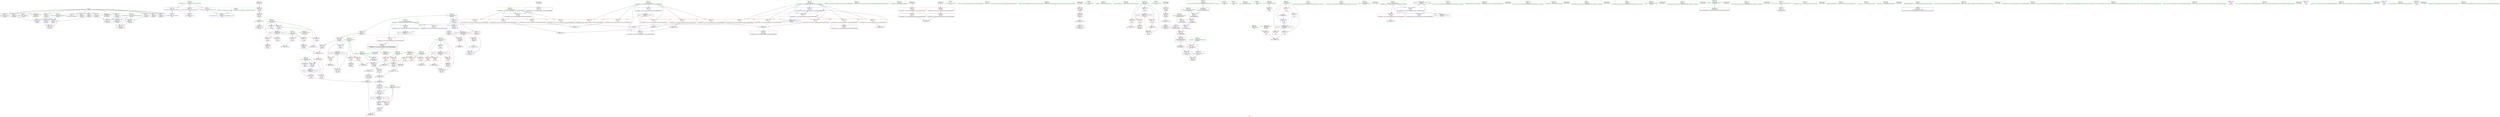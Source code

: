 digraph "SVFG" {
	label="SVFG";

	Node0x5607f4e15df0 [shape=record,color=grey,label="{NodeID: 0\nNullPtr}"];
	Node0x5607f4e15df0 -> Node0x5607f4e3f800[style=solid];
	Node0x5607f4e15df0 -> Node0x5607f4e3f900[style=solid];
	Node0x5607f4e15df0 -> Node0x5607f4e3f9d0[style=solid];
	Node0x5607f4e15df0 -> Node0x5607f4e3faa0[style=solid];
	Node0x5607f4e15df0 -> Node0x5607f4e3fb70[style=solid];
	Node0x5607f4e15df0 -> Node0x5607f4e3fc40[style=solid];
	Node0x5607f4e15df0 -> Node0x5607f4e3fd10[style=solid];
	Node0x5607f4e15df0 -> Node0x5607f4e3fde0[style=solid];
	Node0x5607f4e15df0 -> Node0x5607f4e3feb0[style=solid];
	Node0x5607f4e15df0 -> Node0x5607f4e3ff80[style=solid];
	Node0x5607f4e15df0 -> Node0x5607f4e40050[style=solid];
	Node0x5607f4e15df0 -> Node0x5607f4e40120[style=solid];
	Node0x5607f4e15df0 -> Node0x5607f4e463a0[style=solid];
	Node0x5607f4e81b60 [shape=record,color=black,label="{NodeID: 443\n199 = PHI()\n}"];
	Node0x5607f4e81b60 -> Node0x5607f4e45710[style=solid];
	Node0x5607f4e410c0 [shape=record,color=blue,label="{NodeID: 194\n147\<--211\ni4\<--inc15\n_Z5solvev\n}"];
	Node0x5607f4e410c0 -> Node0x5607f4e5dea0[style=dashed];
	Node0x5607f4e3e130 [shape=record,color=purple,label="{NodeID: 111\n436\<--16\nllvm.global_ctors_1\<--llvm.global_ctors\nGlob }"];
	Node0x5607f4e3e130 -> Node0x5607f4e462a0[style=solid];
	Node0x5607f4e3c400 [shape=record,color=green,label="{NodeID: 28\n58\<--59\n_ZNKSt7__cxx1112basic_stringIcSt11char_traitsIcESaIcEE6lengthEv\<--_ZNKSt7__cxx1112basic_stringIcSt11char_traitsIcESaIcEE6lengthEv_field_insensitive\n}"];
	Node0x5607f4e4ee00 [shape=record,color=grey,label="{NodeID: 305\n202 = Binary(201, 203, )\n}"];
	Node0x5607f4e4ee00 -> Node0x5607f4e40b10[style=solid];
	Node0x5607f4e442c0 [shape=record,color=red,label="{NodeID: 139\n194\<--131\n\<--k\n_Z5solvev\n}"];
	Node0x5607f4e442c0 -> Node0x5607f4e51080[style=solid];
	Node0x5607f4e3ecf0 [shape=record,color=green,label="{NodeID: 56\n331\<--332\n_ZNSolsEd\<--_ZNSolsEd_field_insensitive\n}"];
	Node0x5607f4e45980 [shape=record,color=red,label="{NodeID: 167\n257\<--256\n\<--arrayidx39\n_Z5solvev\n}"];
	Node0x5607f4e45980 -> Node0x5607f4e50d80[style=solid];
	Node0x5607f4e40560 [shape=record,color=black,label="{NodeID: 84\n90\<--89\nconv7\<--\n_Z5checkNSt7__cxx1112basic_stringIcSt11char_traitsIcESaIcEEE\n}"];
	Node0x5607f4e40560 -> Node0x5607f4e50a80[style=solid];
	Node0x5607f4e16790 [shape=record,color=green,label="{NodeID: 1\n7\<--1\n__dso_handle\<--dummyObj\nGlob }"];
	Node0x5607f4e81c90 [shape=record,color=black,label="{NodeID: 444\n225 = PHI(45, )\n}"];
	Node0x5607f4e81c90 -> Node0x5607f4e41330[style=solid];
	Node0x5607f4e41190 [shape=record,color=blue,label="{NodeID: 195\n143\<--215\nexn.slot\<--\n_Z5solvev\n}"];
	Node0x5607f4e41190 -> Node0x5607f4e44ae0[style=dashed];
	Node0x5607f4e3e230 [shape=record,color=purple,label="{NodeID: 112\n437\<--16\nllvm.global_ctors_2\<--llvm.global_ctors\nGlob }"];
	Node0x5607f4e3e230 -> Node0x5607f4e463a0[style=solid];
	Node0x5607f4e3c500 [shape=record,color=green,label="{NodeID: 29\n87\<--88\n_ZNSt7__cxx1112basic_stringIcSt11char_traitsIcESaIcEEixEm\<--_ZNSt7__cxx1112basic_stringIcSt11char_traitsIcESaIcEEixEm_field_insensitive\n}"];
	Node0x5607f4e4ef80 [shape=record,color=grey,label="{NodeID: 306\n277 = Binary(276, 63, )\n}"];
	Node0x5607f4e4ef80 -> Node0x5607f4e419b0[style=solid];
	Node0x5607f4e44390 [shape=record,color=red,label="{NodeID: 140\n298\<--131\n\<--k\n_Z5solvev\n}"];
	Node0x5607f4e44390 -> Node0x5607f4e3d9b0[style=solid];
	Node0x5607f4e3edf0 [shape=record,color=green,label="{NodeID: 57\n335\<--336\n_ZStlsISt11char_traitsIcEERSt13basic_ostreamIcT_ES5_PKc\<--_ZStlsISt11char_traitsIcEERSt13basic_ostreamIcT_ES5_PKc_field_insensitive\n}"];
	Node0x5607f4e45a50 [shape=record,color=red,label="{NodeID: 168\n291\<--290\n\<--call50\n_Z5solvev\n}"];
	Node0x5607f4e45a50 -> Node0x5607f4e3d740[style=solid];
	Node0x5607f4e40630 [shape=record,color=black,label="{NodeID: 85\n94\<--93\nconv9\<--add8\n_Z5checkNSt7__cxx1112basic_stringIcSt11char_traitsIcESaIcEEE\n}"];
	Node0x5607f4e16460 [shape=record,color=green,label="{NodeID: 2\n8\<--1\n_ZSt3cin\<--dummyObj\nGlob }"];
	Node0x5607f4e81e60 [shape=record,color=black,label="{NodeID: 445\n232 = PHI()\n}"];
	Node0x5607f4e81e60 -> Node0x5607f4e4f880[style=solid];
	Node0x5607f4e41260 [shape=record,color=blue,label="{NodeID: 196\n145\<--217\nehselector.slot\<--\n_Z5solvev\n}"];
	Node0x5607f4e41260 -> Node0x5607f4e44bb0[style=dashed];
	Node0x5607f4e3e330 [shape=record,color=purple,label="{NodeID: 113\n173\<--137\narrayidx\<--cnt\n_Z5solvev\n}"];
	Node0x5607f4e3e330 -> Node0x5607f4e46cc0[style=solid];
	Node0x5607f4e3c600 [shape=record,color=green,label="{NodeID: 30\n128\<--129\n_Z5solvev\<--_Z5solvev_field_insensitive\n}"];
	Node0x5607f4e4f100 [shape=record,color=grey,label="{NodeID: 307\n104 = Binary(103, 63, )\n}"];
	Node0x5607f4e4f100 -> Node0x5607f4e468b0[style=solid];
	Node0x5607f4e44460 [shape=record,color=red,label="{NodeID: 141\n246\<--133\n\<--l\n_Z5solvev\n}"];
	Node0x5607f4e44460 -> Node0x5607f4e50480[style=solid];
	Node0x5607f4e3eef0 [shape=record,color=green,label="{NodeID: 58\n357\<--358\n__gxx_personality_v0\<--__gxx_personality_v0_field_insensitive\n}"];
	Node0x5607f4e5caa0 [shape=record,color=black,label="{NodeID: 335\nMR_18V_3 = PHI(MR_18V_4, MR_18V_2, )\npts\{140 \}\n}"];
	Node0x5607f4e5caa0 -> Node0x5607f4e44870[style=dashed];
	Node0x5607f4e5caa0 -> Node0x5607f4e44940[style=dashed];
	Node0x5607f4e5caa0 -> Node0x5607f4e44a10[style=dashed];
	Node0x5607f4e5caa0 -> Node0x5607f4e46d90[style=dashed];
	Node0x5607f4e45b20 [shape=record,color=red,label="{NodeID: 169\n296\<--295\n\<--arrayidx54\n_Z5solvev\n}"];
	Node0x5607f4e45b20 -> Node0x5607f4e3d8e0[style=solid];
	Node0x5607f4e40700 [shape=record,color=black,label="{NodeID: 86\n97\<--96\nconv11\<--\n_Z5checkNSt7__cxx1112basic_stringIcSt11char_traitsIcESaIcEEE\n}"];
	Node0x5607f4e40700 -> Node0x5607f4e50a80[style=solid];
	Node0x5607f4e164f0 [shape=record,color=green,label="{NodeID: 3\n9\<--1\n_ZSt4cout\<--dummyObj\nGlob }"];
	Node0x5607f4e81f30 [shape=record,color=black,label="{NodeID: 446\n251 = PHI()\n}"];
	Node0x5607f4e81f30 -> Node0x5607f4e458b0[style=solid];
	Node0x5607f4e41330 [shape=record,color=blue,label="{NodeID: 197\n151\<--225\nnakladka\<--call23\n_Z5solvev\n}"];
	Node0x5607f4e41330 -> Node0x5607f4e44ef0[style=dashed];
	Node0x5607f4e3e400 [shape=record,color=purple,label="{NodeID: 114\n205\<--137\narrayidx12\<--cnt\n_Z5solvev\n}"];
	Node0x5607f4e3e400 -> Node0x5607f4e457e0[style=solid];
	Node0x5607f4e3e400 -> Node0x5607f4e40ff0[style=solid];
	Node0x5607f4e3c700 [shape=record,color=green,label="{NodeID: 31\n131\<--132\nk\<--k_field_insensitive\n_Z5solvev\n}"];
	Node0x5607f4e3c700 -> Node0x5607f4e442c0[style=solid];
	Node0x5607f4e3c700 -> Node0x5607f4e44390[style=solid];
	Node0x5607f4e4f280 [shape=record,color=grey,label="{NodeID: 308\n93 = Binary(91, 92, )\n}"];
	Node0x5607f4e4f280 -> Node0x5607f4e40630[style=solid];
	Node0x5607f4e44530 [shape=record,color=red,label="{NodeID: 142\n285\<--133\n\<--l\n_Z5solvev\n}"];
	Node0x5607f4e44530 -> Node0x5607f4e50780[style=solid];
	Node0x5607f4e3eff0 [shape=record,color=green,label="{NodeID: 59\n373\<--374\nretval\<--retval_field_insensitive\n_ZSt12setprecisioni\n}"];
	Node0x5607f4e3eff0 -> Node0x5607f4e43280[style=solid];
	Node0x5607f4e3eff0 -> Node0x5607f4e43350[style=solid];
	Node0x5607f4e45bf0 [shape=record,color=red,label="{NodeID: 170\n316\<--315\n\<--coerce.dive64\n_Z5solvev\n}"];
	Node0x5607f4e407d0 [shape=record,color=black,label="{NodeID: 87\n45\<--121\n_Z5checkNSt7__cxx1112basic_stringIcSt11char_traitsIcESaIcEEE_ret\<--\n_Z5checkNSt7__cxx1112basic_stringIcSt11char_traitsIcESaIcEEE\n|{<s0>15}}"];
	Node0x5607f4e407d0:s0 -> Node0x5607f4e81c90[style=solid,color=blue];
	Node0x5607f4e16580 [shape=record,color=green,label="{NodeID: 4\n10\<--1\n.str\<--dummyObj\nGlob }"];
	Node0x5607f4e82000 [shape=record,color=black,label="{NodeID: 447\n309 = PHI(371, )\n}"];
	Node0x5607f4e82000 -> Node0x5607f4e41dc0[style=solid];
	Node0x5607f4e41400 [shape=record,color=blue,label="{NodeID: 198\n155\<--241\nzmieszcze\<--conv28\n_Z5solvev\n}"];
	Node0x5607f4e41400 -> Node0x5607f4e5d4a0[style=dashed];
	Node0x5607f4e42f40 [shape=record,color=purple,label="{NodeID: 115\n256\<--137\narrayidx39\<--cnt\n_Z5solvev\n}"];
	Node0x5607f4e42f40 -> Node0x5607f4e45980[style=solid];
	Node0x5607f4e3c7d0 [shape=record,color=green,label="{NodeID: 32\n133\<--134\nl\<--l_field_insensitive\n_Z5solvev\n}"];
	Node0x5607f4e3c7d0 -> Node0x5607f4e44460[style=solid];
	Node0x5607f4e3c7d0 -> Node0x5607f4e44530[style=solid];
	Node0x5607f4e3c7d0 -> Node0x5607f4e44600[style=solid];
	Node0x5607f4e4f400 [shape=record,color=grey,label="{NodeID: 309\n302 = Binary(301, 300, )\n}"];
	Node0x5607f4e4f400 -> Node0x5607f4e41c20[style=solid];
	Node0x5607f4e44600 [shape=record,color=red,label="{NodeID: 143\n324\<--133\n\<--l\n_Z5solvev\n}"];
	Node0x5607f4e44600 -> Node0x5607f4e4e580[style=solid];
	Node0x5607f4e3f0c0 [shape=record,color=green,label="{NodeID: 60\n375\<--376\n__n.addr\<--__n.addr_field_insensitive\n_ZSt12setprecisioni\n}"];
	Node0x5607f4e3f0c0 -> Node0x5607f4e45cc0[style=solid];
	Node0x5607f4e3f0c0 -> Node0x5607f4e41e90[style=solid];
	Node0x5607f4e5d4a0 [shape=record,color=black,label="{NodeID: 337\nMR_28V_3 = PHI(MR_28V_5, MR_28V_2, )\npts\{156 \}\n}"];
	Node0x5607f4e5d4a0 -> Node0x5607f4e44fc0[style=dashed];
	Node0x5607f4e5d4a0 -> Node0x5607f4e415a0[style=dashed];
	Node0x5607f4e5d4a0 -> Node0x5607f4e5d4a0[style=dashed];
	Node0x5607f4e45cc0 [shape=record,color=red,label="{NodeID: 171\n379\<--375\n\<--__n.addr\n_ZSt12setprecisioni\n}"];
	Node0x5607f4e45cc0 -> Node0x5607f4e48eb0[style=solid];
	Node0x5607f4e408a0 [shape=record,color=black,label="{NodeID: 88\n172\<--171\nidxprom\<--\n_Z5solvev\n}"];
	Node0x5607f4e2d4f0 [shape=record,color=green,label="{NodeID: 5\n12\<--1\n.str.1\<--dummyObj\nGlob }"];
	Node0x5607f4e414d0 [shape=record,color=blue,label="{NodeID: 199\n157\<--70\ni29\<--\n_Z5solvev\n}"];
	Node0x5607f4e414d0 -> Node0x5607f4e5d9a0[style=dashed];
	Node0x5607f4e43010 [shape=record,color=purple,label="{NodeID: 116\n295\<--137\narrayidx54\<--cnt\n_Z5solvev\n}"];
	Node0x5607f4e43010 -> Node0x5607f4e45b20[style=solid];
	Node0x5607f4e3c8a0 [shape=record,color=green,label="{NodeID: 33\n135\<--136\ns\<--s_field_insensitive\n_Z5solvev\n}"];
	Node0x5607f4e3c8a0 -> Node0x5607f4e446d0[style=solid];
	Node0x5607f4e3c8a0 -> Node0x5607f4e447a0[style=solid];
	Node0x5607f4e4f580 [shape=record,color=grey,label="{NodeID: 310\n300 = Binary(297, 299, )\n}"];
	Node0x5607f4e4f580 -> Node0x5607f4e4f400[style=solid];
	Node0x5607f4e446d0 [shape=record,color=red,label="{NodeID: 144\n230\<--135\n\<--s\n_Z5solvev\n}"];
	Node0x5607f4e446d0 -> Node0x5607f4e40be0[style=solid];
	Node0x5607f4e3f190 [shape=record,color=green,label="{NodeID: 61\n390\<--391\nmain\<--main_field_insensitive\n}"];
	Node0x5607f4e5d9a0 [shape=record,color=black,label="{NodeID: 338\nMR_30V_3 = PHI(MR_30V_4, MR_30V_2, )\npts\{158 \}\n}"];
	Node0x5607f4e5d9a0 -> Node0x5607f4e45090[style=dashed];
	Node0x5607f4e5d9a0 -> Node0x5607f4e45160[style=dashed];
	Node0x5607f4e5d9a0 -> Node0x5607f4e45230[style=dashed];
	Node0x5607f4e5d9a0 -> Node0x5607f4e419b0[style=dashed];
	Node0x5607f4e45d90 [shape=record,color=red,label="{NodeID: 172\n382\<--381\n\<--coerce.dive\n_ZSt12setprecisioni\n}"];
	Node0x5607f4e45d90 -> Node0x5607f4e3dc20[style=solid];
	Node0x5607f4e40970 [shape=record,color=black,label="{NodeID: 89\n198\<--197\nconv\<--\n_Z5solvev\n}"];
	Node0x5607f4e2d580 [shape=record,color=green,label="{NodeID: 6\n14\<--1\n.str.2\<--dummyObj\nGlob }"];
	Node0x5607f4e415a0 [shape=record,color=blue,label="{NodeID: 200\n155\<--70\nzmieszcze\<--\n_Z5solvev\n}"];
	Node0x5607f4e415a0 -> Node0x5607f4e5d4a0[style=dashed];
	Node0x5607f4e430e0 [shape=record,color=purple,label="{NodeID: 117\n313\<--163\ncoerce.dive\<--agg.tmp61\n_Z5solvev\n}"];
	Node0x5607f4e430e0 -> Node0x5607f4e41dc0[style=solid];
	Node0x5607f4e3c970 [shape=record,color=green,label="{NodeID: 34\n137\<--138\ncnt\<--cnt_field_insensitive\n_Z5solvev\n}"];
	Node0x5607f4e3c970 -> Node0x5607f4e3e330[style=solid];
	Node0x5607f4e3c970 -> Node0x5607f4e3e400[style=solid];
	Node0x5607f4e3c970 -> Node0x5607f4e42f40[style=solid];
	Node0x5607f4e3c970 -> Node0x5607f4e43010[style=solid];
	Node0x5607f4e4f700 [shape=record,color=grey,label="{NodeID: 311\n293 = Binary(292, 203, )\n}"];
	Node0x5607f4e4f700 -> Node0x5607f4e3d810[style=solid];
	Node0x5607f4e447a0 [shape=record,color=red,label="{NodeID: 145\n323\<--135\n\<--s\n_Z5solvev\n}"];
	Node0x5607f4e447a0 -> Node0x5607f4e4e580[style=solid];
	Node0x5607f4e3f290 [shape=record,color=green,label="{NodeID: 62\n393\<--394\nretval\<--retval_field_insensitive\nmain\n}"];
	Node0x5607f4e3f290 -> Node0x5607f4e48f80[style=solid];
	Node0x5607f4e5dea0 [shape=record,color=black,label="{NodeID: 339\nMR_24V_3 = PHI(MR_24V_4, MR_24V_2, )\npts\{148 \}\n}"];
	Node0x5607f4e5dea0 -> Node0x5607f4e44c80[style=dashed];
	Node0x5607f4e5dea0 -> Node0x5607f4e44d50[style=dashed];
	Node0x5607f4e5dea0 -> Node0x5607f4e44e20[style=dashed];
	Node0x5607f4e5dea0 -> Node0x5607f4e410c0[style=dashed];
	Node0x5607f4e45e60 [shape=record,color=red,label="{NodeID: 173\n408\<--395\n\<--t\nmain\n}"];
	Node0x5607f4e45e60 -> Node0x5607f4e50900[style=solid];
	Node0x5607f4e40a40 [shape=record,color=black,label="{NodeID: 90\n201\<--200\nconv10\<--\n_Z5solvev\n}"];
	Node0x5607f4e40a40 -> Node0x5607f4e4ee00[style=solid];
	Node0x5607f4e2d610 [shape=record,color=green,label="{NodeID: 7\n17\<--1\n\<--dummyObj\nCan only get source location for instruction, argument, global var or function.}"];
	Node0x5607f4e41670 [shape=record,color=blue,label="{NodeID: 201\n143\<--263\nexn.slot\<--\n_Z5solvev\n}"];
	Node0x5607f4e41670 -> Node0x5607f4e44ae0[style=dashed];
	Node0x5607f4e431b0 [shape=record,color=purple,label="{NodeID: 118\n315\<--163\ncoerce.dive64\<--agg.tmp61\n_Z5solvev\n}"];
	Node0x5607f4e431b0 -> Node0x5607f4e45bf0[style=solid];
	Node0x5607f4e3ca40 [shape=record,color=green,label="{NodeID: 35\n139\<--140\ni\<--i_field_insensitive\n_Z5solvev\n}"];
	Node0x5607f4e3ca40 -> Node0x5607f4e44870[style=solid];
	Node0x5607f4e3ca40 -> Node0x5607f4e44940[style=solid];
	Node0x5607f4e3ca40 -> Node0x5607f4e44a10[style=solid];
	Node0x5607f4e3ca40 -> Node0x5607f4e46bf0[style=solid];
	Node0x5607f4e3ca40 -> Node0x5607f4e46d90[style=solid];
	Node0x5607f4e4f880 [shape=record,color=grey,label="{NodeID: 312\n235 = Binary(231, 232, )\n}"];
	Node0x5607f4e4f880 -> Node0x5607f4e4ec80[style=solid];
	Node0x5607f4e44870 [shape=record,color=red,label="{NodeID: 146\n167\<--139\n\<--i\n_Z5solvev\n}"];
	Node0x5607f4e44870 -> Node0x5607f4e50600[style=solid];
	Node0x5607f4e3f360 [shape=record,color=green,label="{NodeID: 63\n395\<--396\nt\<--t_field_insensitive\nmain\n}"];
	Node0x5607f4e3f360 -> Node0x5607f4e45e60[style=solid];
	Node0x5607f4e7f460 [shape=record,color=black,label="{NodeID: 423\n372 = PHI(310, )\n0th arg _ZSt12setprecisioni }"];
	Node0x5607f4e7f460 -> Node0x5607f4e41e90[style=solid];
	Node0x5607f4e5e3a0 [shape=record,color=black,label="{NodeID: 340\nMR_36V_4 = PHI(MR_36V_5, MR_36V_2, )\npts\{1380000 \}\n}"];
	Node0x5607f4e5e3a0 -> Node0x5607f4e457e0[style=dashed];
	Node0x5607f4e5e3a0 -> Node0x5607f4e45980[style=dashed];
	Node0x5607f4e5e3a0 -> Node0x5607f4e45b20[style=dashed];
	Node0x5607f4e5e3a0 -> Node0x5607f4e40ff0[style=dashed];
	Node0x5607f4e45f30 [shape=record,color=red,label="{NodeID: 174\n407\<--397\n\<--i\nmain\n}"];
	Node0x5607f4e45f30 -> Node0x5607f4e50900[style=solid];
	Node0x5607f4e40b10 [shape=record,color=black,label="{NodeID: 91\n204\<--202\nidxprom11\<--sub\n_Z5solvev\n}"];
	Node0x5607f4e2c620 [shape=record,color=green,label="{NodeID: 8\n63\<--1\n\<--dummyObj\nCan only get source location for instruction, argument, global var or function.}"];
	Node0x5607f4e41740 [shape=record,color=blue,label="{NodeID: 202\n145\<--265\nehselector.slot\<--\n_Z5solvev\n}"];
	Node0x5607f4e41740 -> Node0x5607f4e44bb0[style=dashed];
	Node0x5607f4e43280 [shape=record,color=purple,label="{NodeID: 119\n378\<--373\n_M_n\<--retval\n_ZSt12setprecisioni\n}"];
	Node0x5607f4e43280 -> Node0x5607f4e48eb0[style=solid];
	Node0x5607f4e3cb10 [shape=record,color=green,label="{NodeID: 36\n141\<--142\nkeys\<--keys_field_insensitive\n_Z5solvev\n}"];
	Node0x5607f4e5f340 [shape=record,color=yellow,style=double,label="{NodeID: 396\n46V_1 = ENCHI(MR_46V_0)\npts\{396 \}\nFun[main]}"];
	Node0x5607f4e5f340 -> Node0x5607f4e45e60[style=dashed];
	Node0x5607f4e4fa00 [shape=record,color=grey,label="{NodeID: 313\n79 = Binary(77, 78, )\n}"];
	Node0x5607f4e4fa00 -> Node0x5607f4e51200[style=solid];
	Node0x5607f4e44940 [shape=record,color=red,label="{NodeID: 147\n171\<--139\n\<--i\n_Z5solvev\n}"];
	Node0x5607f4e44940 -> Node0x5607f4e408a0[style=solid];
	Node0x5607f4e3f430 [shape=record,color=green,label="{NodeID: 64\n397\<--398\ni\<--i_field_insensitive\nmain\n}"];
	Node0x5607f4e3f430 -> Node0x5607f4e45f30[style=solid];
	Node0x5607f4e3f430 -> Node0x5607f4e46000[style=solid];
	Node0x5607f4e3f430 -> Node0x5607f4e460d0[style=solid];
	Node0x5607f4e3f430 -> Node0x5607f4e49050[style=solid];
	Node0x5607f4e3f430 -> Node0x5607f4e49120[style=solid];
	Node0x5607f4e7ea50 [shape=record,color=black,label="{NodeID: 424\n317 = PHI()\n}"];
	Node0x5607f4e5e8a0 [shape=record,color=black,label="{NodeID: 341\nMR_8V_6 = PHI(MR_8V_5, MR_8V_4, )\npts\{54 \}\n}"];
	Node0x5607f4e5e8a0 -> Node0x5607f4e43c40[style=dashed];
	Node0x5607f4e5e8a0 -> Node0x5607f4e46640[style=dashed];
	Node0x5607f4e5e8a0 -> Node0x5607f4e467e0[style=dashed];
	Node0x5607f4e5e8a0 -> Node0x5607f4e5b6a0[style=dashed];
	Node0x5607f4e5e8a0 -> Node0x5607f4e5e8a0[style=dashed];
	Node0x5607f4e46000 [shape=record,color=red,label="{NodeID: 175\n413\<--397\n\<--i\nmain\n}"];
	Node0x5607f4e40be0 [shape=record,color=black,label="{NodeID: 92\n231\<--230\nconv24\<--\n_Z5solvev\n}"];
	Node0x5607f4e40be0 -> Node0x5607f4e4f880[style=solid];
	Node0x5607f4e2c6b0 [shape=record,color=green,label="{NodeID: 9\n70\<--1\n\<--dummyObj\nCan only get source location for instruction, argument, global var or function.}"];
	Node0x5607f4e41810 [shape=record,color=blue,label="{NodeID: 203\n143\<--269\nexn.slot\<--\n_Z5solvev\n}"];
	Node0x5607f4e41810 -> Node0x5607f4e44ae0[style=dashed];
	Node0x5607f4e43350 [shape=record,color=purple,label="{NodeID: 120\n381\<--373\ncoerce.dive\<--retval\n_ZSt12setprecisioni\n}"];
	Node0x5607f4e43350 -> Node0x5607f4e45d90[style=solid];
	Node0x5607f4e3cbe0 [shape=record,color=green,label="{NodeID: 37\n143\<--144\nexn.slot\<--exn.slot_field_insensitive\n_Z5solvev\n}"];
	Node0x5607f4e3cbe0 -> Node0x5607f4e44ae0[style=solid];
	Node0x5607f4e3cbe0 -> Node0x5607f4e41190[style=solid];
	Node0x5607f4e3cbe0 -> Node0x5607f4e41670[style=solid];
	Node0x5607f4e3cbe0 -> Node0x5607f4e41810[style=solid];
	Node0x5607f4e4fb80 [shape=record,color=grey,label="{NodeID: 314\n177 = Binary(176, 63, )\n}"];
	Node0x5607f4e4fb80 -> Node0x5607f4e46d90[style=solid];
	Node0x5607f4e44a10 [shape=record,color=red,label="{NodeID: 148\n176\<--139\n\<--i\n_Z5solvev\n}"];
	Node0x5607f4e44a10 -> Node0x5607f4e4fb80[style=solid];
	Node0x5607f4e3f500 [shape=record,color=green,label="{NodeID: 65\n402\<--403\n_ZNSt8ios_base15sync_with_stdioEb\<--_ZNSt8ios_base15sync_with_stdioEb_field_insensitive\n}"];
	Node0x5607f4e7df20 [shape=record,color=black,label="{NodeID: 425\n330 = PHI()\n}"];
	Node0x5607f4e460d0 [shape=record,color=red,label="{NodeID: 176\n421\<--397\n\<--i\nmain\n}"];
	Node0x5607f4e460d0 -> Node0x5607f4e4e980[style=solid];
	Node0x5607f4e40cb0 [shape=record,color=black,label="{NodeID: 93\n237\<--236\nconv27\<--\n_Z5solvev\n}"];
	Node0x5607f4e40cb0 -> Node0x5607f4e4ec80[style=solid];
	Node0x5607f4e2c740 [shape=record,color=green,label="{NodeID: 10\n169\<--1\n\<--dummyObj\nCan only get source location for instruction, argument, global var or function.}"];
	Node0x5607f4e67da0 [shape=record,color=black,label="{NodeID: 370\nMR_6V_3 = PHI(MR_6V_4, MR_6V_2, )\npts\{52 \}\n}"];
	Node0x5607f4e67da0 -> Node0x5607f4e43830[style=dashed];
	Node0x5607f4e67da0 -> Node0x5607f4e43900[style=dashed];
	Node0x5607f4e67da0 -> Node0x5607f4e439d0[style=dashed];
	Node0x5607f4e67da0 -> Node0x5607f4e43aa0[style=dashed];
	Node0x5607f4e67da0 -> Node0x5607f4e43b70[style=dashed];
	Node0x5607f4e67da0 -> Node0x5607f4e46a50[style=dashed];
	Node0x5607f4e418e0 [shape=record,color=blue,label="{NodeID: 204\n145\<--271\nehselector.slot\<--\n_Z5solvev\n}"];
	Node0x5607f4e418e0 -> Node0x5607f4e44bb0[style=dashed];
	Node0x5607f4e43420 [shape=record,color=red,label="{NodeID: 121\n121\<--47\n\<--retval\n_Z5checkNSt7__cxx1112basic_stringIcSt11char_traitsIcESaIcEEE\n}"];
	Node0x5607f4e43420 -> Node0x5607f4e407d0[style=solid];
	Node0x5607f4e3ccb0 [shape=record,color=green,label="{NodeID: 38\n145\<--146\nehselector.slot\<--ehselector.slot_field_insensitive\n_Z5solvev\n}"];
	Node0x5607f4e3ccb0 -> Node0x5607f4e44bb0[style=solid];
	Node0x5607f4e3ccb0 -> Node0x5607f4e41260[style=solid];
	Node0x5607f4e3ccb0 -> Node0x5607f4e41740[style=solid];
	Node0x5607f4e3ccb0 -> Node0x5607f4e418e0[style=solid];
	Node0x5607f4e4fd00 [shape=record,color=grey,label="{NodeID: 315\n115 = Binary(114, 63, )\n}"];
	Node0x5607f4e4fd00 -> Node0x5607f4e46a50[style=solid];
	Node0x5607f4e44ae0 [shape=record,color=red,label="{NodeID: 149\n344\<--143\nexn\<--exn.slot\n_Z5solvev\n}"];
	Node0x5607f4e3f600 [shape=record,color=green,label="{NodeID: 66\n415\<--416\n_ZNSolsEi\<--_ZNSolsEi_field_insensitive\n}"];
	Node0x5607f4e7dff0 [shape=record,color=black,label="{NodeID: 426\n334 = PHI()\n}"];
	Node0x5607f4e461a0 [shape=record,color=blue,label="{NodeID: 177\n435\<--17\nllvm.global_ctors_0\<--\nGlob }"];
	Node0x5607f4e40d80 [shape=record,color=black,label="{NodeID: 94\n241\<--239\nconv28\<--add\n_Z5solvev\n}"];
	Node0x5607f4e40d80 -> Node0x5607f4e41400[style=solid];
	Node0x5607f4e2c7d0 [shape=record,color=green,label="{NodeID: 11\n203\<--1\n\<--dummyObj\nCan only get source location for instruction, argument, global var or function.}"];
	Node0x5607f4e419b0 [shape=record,color=blue,label="{NodeID: 205\n157\<--277\ni29\<--inc42\n_Z5solvev\n}"];
	Node0x5607f4e419b0 -> Node0x5607f4e5d9a0[style=dashed];
	Node0x5607f4e434f0 [shape=record,color=red,label="{NodeID: 122\n66\<--49\n\<--n\n_Z5checkNSt7__cxx1112basic_stringIcSt11char_traitsIcESaIcEEE\n}"];
	Node0x5607f4e434f0 -> Node0x5607f4e50300[style=solid];
	Node0x5607f4e3cd80 [shape=record,color=green,label="{NodeID: 39\n147\<--148\ni4\<--i4_field_insensitive\n_Z5solvev\n}"];
	Node0x5607f4e3cd80 -> Node0x5607f4e44c80[style=solid];
	Node0x5607f4e3cd80 -> Node0x5607f4e44d50[style=solid];
	Node0x5607f4e3cd80 -> Node0x5607f4e44e20[style=solid];
	Node0x5607f4e3cd80 -> Node0x5607f4e40f20[style=solid];
	Node0x5607f4e3cd80 -> Node0x5607f4e410c0[style=solid];
	Node0x5607f4e4fe80 [shape=record,color=grey,label="{NodeID: 316\n254 = Binary(253, 203, )\n}"];
	Node0x5607f4e4fe80 -> Node0x5607f4e3d5a0[style=solid];
	Node0x5607f4e44bb0 [shape=record,color=red,label="{NodeID: 150\n345\<--145\nsel\<--ehselector.slot\n_Z5solvev\n}"];
	Node0x5607f4e3f700 [shape=record,color=green,label="{NodeID: 67\n18\<--431\n_GLOBAL__sub_I_gregorinio_1_0.cpp\<--_GLOBAL__sub_I_gregorinio_1_0.cpp_field_insensitive\n}"];
	Node0x5607f4e3f700 -> Node0x5607f4e462a0[style=solid];
	Node0x5607f4e7e0c0 [shape=record,color=black,label="{NodeID: 427\n400 = PHI()\n}"];
	Node0x5607f4e462a0 [shape=record,color=blue,label="{NodeID: 178\n436\<--18\nllvm.global_ctors_1\<--_GLOBAL__sub_I_gregorinio_1_0.cpp\nGlob }"];
	Node0x5607f4e40e50 [shape=record,color=black,label="{NodeID: 95\n250\<--249\nconv33\<--\n_Z5solvev\n}"];
	Node0x5607f4e2c860 [shape=record,color=green,label="{NodeID: 12\n240\<--1\n\<--dummyObj\nCan only get source location for instruction, argument, global var or function.}"];
	Node0x5607f4e41a80 [shape=record,color=blue,label="{NodeID: 206\n159\<--281\nexi\<--\n_Z5solvev\n}"];
	Node0x5607f4e41a80 -> Node0x5607f4e68ca0[style=dashed];
	Node0x5607f4e435c0 [shape=record,color=red,label="{NodeID: 123\n74\<--49\n\<--n\n_Z5checkNSt7__cxx1112basic_stringIcSt11char_traitsIcESaIcEEE\n}"];
	Node0x5607f4e435c0 -> Node0x5607f4e50f00[style=solid];
	Node0x5607f4e3ce50 [shape=record,color=green,label="{NodeID: 40\n149\<--150\ntarget\<--target_field_insensitive\n_Z5solvev\n}"];
	Node0x5607f4e50000 [shape=record,color=grey,label="{NodeID: 317\n207 = Binary(206, 63, )\n}"];
	Node0x5607f4e50000 -> Node0x5607f4e40ff0[style=solid];
	Node0x5607f4e44c80 [shape=record,color=red,label="{NodeID: 151\n193\<--147\n\<--i4\n_Z5solvev\n}"];
	Node0x5607f4e44c80 -> Node0x5607f4e51080[style=solid];
	Node0x5607f4e3f800 [shape=record,color=black,label="{NodeID: 68\n2\<--3\ndummyVal\<--dummyVal\n}"];
	Node0x5607f4e7e190 [shape=record,color=black,label="{NodeID: 428\n404 = PHI()\n}"];
	Node0x5607f4e463a0 [shape=record,color=blue, style = dotted,label="{NodeID: 179\n437\<--3\nllvm.global_ctors_2\<--dummyVal\nGlob }"];
	Node0x5607f4e3d4d0 [shape=record,color=black,label="{NodeID: 96\n253\<--252\nconv36\<--\n_Z5solvev\n}"];
	Node0x5607f4e3d4d0 -> Node0x5607f4e4fe80[style=solid];
	Node0x5607f4e2d0f0 [shape=record,color=green,label="{NodeID: 13\n281\<--1\n\<--dummyObj\nCan only get source location for instruction, argument, global var or function.}"];
	Node0x5607f4e68ca0 [shape=record,color=black,label="{NodeID: 373\nMR_32V_3 = PHI(MR_32V_4, MR_32V_2, )\npts\{160 \}\n}"];
	Node0x5607f4e68ca0 -> Node0x5607f4e45300[style=dashed];
	Node0x5607f4e68ca0 -> Node0x5607f4e453d0[style=dashed];
	Node0x5607f4e68ca0 -> Node0x5607f4e41c20[style=dashed];
	Node0x5607f4e41b50 [shape=record,color=blue,label="{NodeID: 207\n161\<--70\ni44\<--\n_Z5solvev\n}"];
	Node0x5607f4e41b50 -> Node0x5607f4e691a0[style=dashed];
	Node0x5607f4e43690 [shape=record,color=red,label="{NodeID: 124\n80\<--49\n\<--n\n_Z5checkNSt7__cxx1112basic_stringIcSt11char_traitsIcESaIcEEE\n}"];
	Node0x5607f4e43690 -> Node0x5607f4e51200[style=solid];
	Node0x5607f4e3cf20 [shape=record,color=green,label="{NodeID: 41\n151\<--152\nnakladka\<--nakladka_field_insensitive\n_Z5solvev\n}"];
	Node0x5607f4e3cf20 -> Node0x5607f4e44ef0[style=solid];
	Node0x5607f4e3cf20 -> Node0x5607f4e41330[style=solid];
	Node0x5607f4e50180 [shape=record,color=grey,label="{NodeID: 318\n211 = Binary(210, 63, )\n}"];
	Node0x5607f4e50180 -> Node0x5607f4e410c0[style=solid];
	Node0x5607f4e44d50 [shape=record,color=red,label="{NodeID: 152\n197\<--147\n\<--i4\n_Z5solvev\n}"];
	Node0x5607f4e44d50 -> Node0x5607f4e40970[style=solid];
	Node0x5607f4e3f900 [shape=record,color=black,label="{NodeID: 69\n214\<--3\n\<--dummyVal\n_Z5solvev\n}"];
	Node0x5607f4e7e260 [shape=record,color=black,label="{NodeID: 429\n412 = PHI()\n}"];
	Node0x5607f4e464a0 [shape=record,color=blue,label="{NodeID: 180\n49\<--60\nn\<--conv\n_Z5checkNSt7__cxx1112basic_stringIcSt11char_traitsIcESaIcEEE\n}"];
	Node0x5607f4e464a0 -> Node0x5607f4e434f0[style=dashed];
	Node0x5607f4e464a0 -> Node0x5607f4e435c0[style=dashed];
	Node0x5607f4e464a0 -> Node0x5607f4e43690[style=dashed];
	Node0x5607f4e464a0 -> Node0x5607f4e43760[style=dashed];
	Node0x5607f4e3d5a0 [shape=record,color=black,label="{NodeID: 97\n255\<--254\nidxprom38\<--sub37\n_Z5solvev\n}"];
	Node0x5607f4e2d1f0 [shape=record,color=green,label="{NodeID: 14\n310\<--1\n\<--dummyObj\nCan only get source location for instruction, argument, global var or function.|{<s0>21}}"];
	Node0x5607f4e2d1f0:s0 -> Node0x5607f4e7f460[style=solid,color=red];
	Node0x5607f4e691a0 [shape=record,color=black,label="{NodeID: 374\nMR_34V_3 = PHI(MR_34V_4, MR_34V_2, )\npts\{162 \}\n}"];
	Node0x5607f4e691a0 -> Node0x5607f4e454a0[style=dashed];
	Node0x5607f4e691a0 -> Node0x5607f4e45570[style=dashed];
	Node0x5607f4e691a0 -> Node0x5607f4e45640[style=dashed];
	Node0x5607f4e691a0 -> Node0x5607f4e41cf0[style=dashed];
	Node0x5607f4e41c20 [shape=record,color=blue,label="{NodeID: 208\n159\<--302\nexi\<--mul\n_Z5solvev\n}"];
	Node0x5607f4e41c20 -> Node0x5607f4e68ca0[style=dashed];
	Node0x5607f4e43760 [shape=record,color=red,label="{NodeID: 125\n118\<--49\n\<--n\n_Z5checkNSt7__cxx1112basic_stringIcSt11char_traitsIcESaIcEEE\n}"];
	Node0x5607f4e43760 -> Node0x5607f4e46b20[style=solid];
	Node0x5607f4e3cff0 [shape=record,color=green,label="{NodeID: 42\n153\<--154\nagg.tmp\<--agg.tmp_field_insensitive\n_Z5solvev\n|{<s0>15}}"];
	Node0x5607f4e3cff0:s0 -> Node0x5607f4e806d0[style=solid,color=red];
	Node0x5607f4e50300 [shape=record,color=grey,label="{NodeID: 319\n67 = cmp(65, 66, )\n}"];
	Node0x5607f4e44e20 [shape=record,color=red,label="{NodeID: 153\n210\<--147\n\<--i4\n_Z5solvev\n}"];
	Node0x5607f4e44e20 -> Node0x5607f4e50180[style=solid];
	Node0x5607f4e3f9d0 [shape=record,color=black,label="{NodeID: 70\n215\<--3\n\<--dummyVal\n_Z5solvev\n}"];
	Node0x5607f4e3f9d0 -> Node0x5607f4e41190[style=solid];
	Node0x5607f4e7e3c0 [shape=record,color=black,label="{NodeID: 430\n414 = PHI()\n}"];
	Node0x5607f4e46570 [shape=record,color=blue,label="{NodeID: 181\n51\<--63\ni\<--\n_Z5checkNSt7__cxx1112basic_stringIcSt11char_traitsIcESaIcEEE\n}"];
	Node0x5607f4e46570 -> Node0x5607f4e67da0[style=dashed];
	Node0x5607f4e3d670 [shape=record,color=black,label="{NodeID: 98\n289\<--288\nconv48\<--\n_Z5solvev\n}"];
	Node0x5607f4e2d2f0 [shape=record,color=green,label="{NodeID: 15\n401\<--1\n\<--dummyObj\nCan only get source location for instruction, argument, global var or function.}"];
	Node0x5607f4e696a0 [shape=record,color=yellow,style=double,label="{NodeID: 375\n12V_1 = ENCHI(MR_12V_0)\npts\{132 \}\nFun[_Z5solvev]}"];
	Node0x5607f4e696a0 -> Node0x5607f4e442c0[style=dashed];
	Node0x5607f4e696a0 -> Node0x5607f4e44390[style=dashed];
	Node0x5607f4e41cf0 [shape=record,color=blue,label="{NodeID: 209\n161\<--306\ni44\<--inc59\n_Z5solvev\n}"];
	Node0x5607f4e41cf0 -> Node0x5607f4e691a0[style=dashed];
	Node0x5607f4e43830 [shape=record,color=red,label="{NodeID: 126\n65\<--51\n\<--i\n_Z5checkNSt7__cxx1112basic_stringIcSt11char_traitsIcESaIcEEE\n}"];
	Node0x5607f4e43830 -> Node0x5607f4e50300[style=solid];
	Node0x5607f4e3d0c0 [shape=record,color=green,label="{NodeID: 43\n155\<--156\nzmieszcze\<--zmieszcze_field_insensitive\n_Z5solvev\n}"];
	Node0x5607f4e3d0c0 -> Node0x5607f4e44fc0[style=solid];
	Node0x5607f4e3d0c0 -> Node0x5607f4e41400[style=solid];
	Node0x5607f4e3d0c0 -> Node0x5607f4e415a0[style=solid];
	Node0x5607f4e50480 [shape=record,color=grey,label="{NodeID: 320\n247 = cmp(245, 246, )\n}"];
	Node0x5607f4e44ef0 [shape=record,color=red,label="{NodeID: 154\n236\<--151\n\<--nakladka\n_Z5solvev\n}"];
	Node0x5607f4e44ef0 -> Node0x5607f4e40cb0[style=solid];
	Node0x5607f4e3faa0 [shape=record,color=black,label="{NodeID: 71\n217\<--3\n\<--dummyVal\n_Z5solvev\n}"];
	Node0x5607f4e3faa0 -> Node0x5607f4e41260[style=solid];
	Node0x5607f4e80600 [shape=record,color=black,label="{NodeID: 431\n418 = PHI()\n}"];
	Node0x5607f4e60fa0 [shape=record,color=black,label="{NodeID: 348\nMR_48V_3 = PHI(MR_48V_4, MR_48V_2, )\npts\{398 \}\n}"];
	Node0x5607f4e60fa0 -> Node0x5607f4e45f30[style=dashed];
	Node0x5607f4e60fa0 -> Node0x5607f4e46000[style=dashed];
	Node0x5607f4e60fa0 -> Node0x5607f4e460d0[style=dashed];
	Node0x5607f4e60fa0 -> Node0x5607f4e49120[style=dashed];
	Node0x5607f4e46640 [shape=record,color=blue,label="{NodeID: 182\n53\<--70\nbad\<--\n_Z5checkNSt7__cxx1112basic_stringIcSt11char_traitsIcESaIcEEE\n}"];
	Node0x5607f4e46640 -> Node0x5607f4e43c40[style=dashed];
	Node0x5607f4e46640 -> Node0x5607f4e46640[style=dashed];
	Node0x5607f4e46640 -> Node0x5607f4e467e0[style=dashed];
	Node0x5607f4e46640 -> Node0x5607f4e5b6a0[style=dashed];
	Node0x5607f4e46640 -> Node0x5607f4e5e8a0[style=dashed];
	Node0x5607f4e3d740 [shape=record,color=black,label="{NodeID: 99\n292\<--291\nconv51\<--\n_Z5solvev\n}"];
	Node0x5607f4e3d740 -> Node0x5607f4e4f700[style=solid];
	Node0x5607f4e2cd10 [shape=record,color=green,label="{NodeID: 16\n4\<--6\n_ZStL8__ioinit\<--_ZStL8__ioinit_field_insensitive\nGlob }"];
	Node0x5607f4e2cd10 -> Node0x5607f4e3dcf0[style=solid];
	Node0x5607f4e6a1c0 [shape=record,color=yellow,style=double,label="{NodeID: 376\n14V_1 = ENCHI(MR_14V_0)\npts\{134 \}\nFun[_Z5solvev]}"];
	Node0x5607f4e6a1c0 -> Node0x5607f4e44460[style=dashed];
	Node0x5607f4e6a1c0 -> Node0x5607f4e44530[style=dashed];
	Node0x5607f4e6a1c0 -> Node0x5607f4e44600[style=dashed];
	Node0x5607f4e41dc0 [shape=record,color=blue,label="{NodeID: 210\n313\<--309\ncoerce.dive\<--call63\n_Z5solvev\n}"];
	Node0x5607f4e41dc0 -> Node0x5607f4e45bf0[style=dashed];
	Node0x5607f4e43900 [shape=record,color=red,label="{NodeID: 127\n77\<--51\n\<--i\n_Z5checkNSt7__cxx1112basic_stringIcSt11char_traitsIcESaIcEEE\n}"];
	Node0x5607f4e43900 -> Node0x5607f4e4fa00[style=solid];
	Node0x5607f4e3d190 [shape=record,color=green,label="{NodeID: 44\n157\<--158\ni29\<--i29_field_insensitive\n_Z5solvev\n}"];
	Node0x5607f4e3d190 -> Node0x5607f4e45090[style=solid];
	Node0x5607f4e3d190 -> Node0x5607f4e45160[style=solid];
	Node0x5607f4e3d190 -> Node0x5607f4e45230[style=solid];
	Node0x5607f4e3d190 -> Node0x5607f4e414d0[style=solid];
	Node0x5607f4e3d190 -> Node0x5607f4e419b0[style=solid];
	Node0x5607f4e50600 [shape=record,color=grey,label="{NodeID: 321\n168 = cmp(167, 169, )\n}"];
	Node0x5607f4e44fc0 [shape=record,color=red,label="{NodeID: 155\n320\<--155\n\<--zmieszcze\n_Z5solvev\n}"];
	Node0x5607f4e44fc0 -> Node0x5607f4e3da80[style=solid];
	Node0x5607f4e3fb70 [shape=record,color=black,label="{NodeID: 72\n262\<--3\n\<--dummyVal\n_Z5solvev\n}"];
	Node0x5607f4e806d0 [shape=record,color=black,label="{NodeID: 432\n46 = PHI(153, )\n0th arg _Z5checkNSt7__cxx1112basic_stringIcSt11char_traitsIcESaIcEEE }"];
	Node0x5607f4e46710 [shape=record,color=blue,label="{NodeID: 183\n55\<--70\nj\<--\n_Z5checkNSt7__cxx1112basic_stringIcSt11char_traitsIcESaIcEEE\n}"];
	Node0x5607f4e46710 -> Node0x5607f4e43d10[style=dashed];
	Node0x5607f4e46710 -> Node0x5607f4e43de0[style=dashed];
	Node0x5607f4e46710 -> Node0x5607f4e43eb0[style=dashed];
	Node0x5607f4e46710 -> Node0x5607f4e43f80[style=dashed];
	Node0x5607f4e46710 -> Node0x5607f4e44050[style=dashed];
	Node0x5607f4e46710 -> Node0x5607f4e46710[style=dashed];
	Node0x5607f4e46710 -> Node0x5607f4e468b0[style=dashed];
	Node0x5607f4e46710 -> Node0x5607f4e5bba0[style=dashed];
	Node0x5607f4e3d810 [shape=record,color=black,label="{NodeID: 100\n294\<--293\nidxprom53\<--sub52\n_Z5solvev\n}"];
	Node0x5607f4e2ce10 [shape=record,color=green,label="{NodeID: 17\n16\<--20\nllvm.global_ctors\<--llvm.global_ctors_field_insensitive\nGlob }"];
	Node0x5607f4e2ce10 -> Node0x5607f4e3e030[style=solid];
	Node0x5607f4e2ce10 -> Node0x5607f4e3e130[style=solid];
	Node0x5607f4e2ce10 -> Node0x5607f4e3e230[style=solid];
	Node0x5607f4e6a2a0 [shape=record,color=yellow,style=double,label="{NodeID: 377\n16V_1 = ENCHI(MR_16V_0)\npts\{136 \}\nFun[_Z5solvev]}"];
	Node0x5607f4e6a2a0 -> Node0x5607f4e446d0[style=dashed];
	Node0x5607f4e6a2a0 -> Node0x5607f4e447a0[style=dashed];
	Node0x5607f4e41e90 [shape=record,color=blue,label="{NodeID: 211\n375\<--372\n__n.addr\<--__n\n_ZSt12setprecisioni\n}"];
	Node0x5607f4e41e90 -> Node0x5607f4e45cc0[style=dashed];
	Node0x5607f4e439d0 [shape=record,color=red,label="{NodeID: 128\n91\<--51\n\<--i\n_Z5checkNSt7__cxx1112basic_stringIcSt11char_traitsIcESaIcEEE\n}"];
	Node0x5607f4e439d0 -> Node0x5607f4e4f280[style=solid];
	Node0x5607f4e3d260 [shape=record,color=green,label="{NodeID: 45\n159\<--160\nexi\<--exi_field_insensitive\n_Z5solvev\n}"];
	Node0x5607f4e3d260 -> Node0x5607f4e45300[style=solid];
	Node0x5607f4e3d260 -> Node0x5607f4e453d0[style=solid];
	Node0x5607f4e3d260 -> Node0x5607f4e41a80[style=solid];
	Node0x5607f4e3d260 -> Node0x5607f4e41c20[style=solid];
	Node0x5607f4e50780 [shape=record,color=grey,label="{NodeID: 322\n286 = cmp(284, 285, )\n}"];
	Node0x5607f4e45090 [shape=record,color=red,label="{NodeID: 156\n245\<--157\n\<--i29\n_Z5solvev\n}"];
	Node0x5607f4e45090 -> Node0x5607f4e50480[style=solid];
	Node0x5607f4e3fc40 [shape=record,color=black,label="{NodeID: 73\n263\<--3\n\<--dummyVal\n_Z5solvev\n}"];
	Node0x5607f4e3fc40 -> Node0x5607f4e41670[style=solid];
	Node0x5607f4e81130 [shape=record,color=black,label="{NodeID: 433\n86 = PHI()\n}"];
	Node0x5607f4e81130 -> Node0x5607f4e44120[style=solid];
	Node0x5607f4e467e0 [shape=record,color=blue,label="{NodeID: 184\n53\<--63\nbad\<--\n_Z5checkNSt7__cxx1112basic_stringIcSt11char_traitsIcESaIcEEE\n}"];
	Node0x5607f4e467e0 -> Node0x5607f4e5e8a0[style=dashed];
	Node0x5607f4e3d8e0 [shape=record,color=black,label="{NodeID: 101\n297\<--296\nconv55\<--\n_Z5solvev\n}"];
	Node0x5607f4e3d8e0 -> Node0x5607f4e4f580[style=solid];
	Node0x5607f4e2cf10 [shape=record,color=green,label="{NodeID: 18\n21\<--22\n__cxx_global_var_init\<--__cxx_global_var_init_field_insensitive\n}"];
	Node0x5607f4e48eb0 [shape=record,color=blue,label="{NodeID: 212\n378\<--379\n_M_n\<--\n_ZSt12setprecisioni\n}"];
	Node0x5607f4e48eb0 -> Node0x5607f4e45d90[style=dashed];
	Node0x5607f4e43aa0 [shape=record,color=red,label="{NodeID: 129\n110\<--51\n\<--i\n_Z5checkNSt7__cxx1112basic_stringIcSt11char_traitsIcESaIcEEE\n}"];
	Node0x5607f4e43aa0 -> Node0x5607f4e46980[style=solid];
	Node0x5607f4e3d330 [shape=record,color=green,label="{NodeID: 46\n161\<--162\ni44\<--i44_field_insensitive\n_Z5solvev\n}"];
	Node0x5607f4e3d330 -> Node0x5607f4e454a0[style=solid];
	Node0x5607f4e3d330 -> Node0x5607f4e45570[style=solid];
	Node0x5607f4e3d330 -> Node0x5607f4e45640[style=solid];
	Node0x5607f4e3d330 -> Node0x5607f4e41b50[style=solid];
	Node0x5607f4e3d330 -> Node0x5607f4e41cf0[style=solid];
	Node0x5607f4e50900 [shape=record,color=grey,label="{NodeID: 323\n409 = cmp(407, 408, )\n}"];
	Node0x5607f4e45160 [shape=record,color=red,label="{NodeID: 157\n249\<--157\n\<--i29\n_Z5solvev\n}"];
	Node0x5607f4e45160 -> Node0x5607f4e40e50[style=solid];
	Node0x5607f4e3fd10 [shape=record,color=black,label="{NodeID: 74\n265\<--3\n\<--dummyVal\n_Z5solvev\n}"];
	Node0x5607f4e3fd10 -> Node0x5607f4e41740[style=solid];
	Node0x5607f4e81290 [shape=record,color=black,label="{NodeID: 434\n188 = PHI()\n}"];
	Node0x5607f4e468b0 [shape=record,color=blue,label="{NodeID: 185\n55\<--104\nj\<--inc\n_Z5checkNSt7__cxx1112basic_stringIcSt11char_traitsIcESaIcEEE\n}"];
	Node0x5607f4e468b0 -> Node0x5607f4e43d10[style=dashed];
	Node0x5607f4e468b0 -> Node0x5607f4e43de0[style=dashed];
	Node0x5607f4e468b0 -> Node0x5607f4e43eb0[style=dashed];
	Node0x5607f4e468b0 -> Node0x5607f4e43f80[style=dashed];
	Node0x5607f4e468b0 -> Node0x5607f4e44050[style=dashed];
	Node0x5607f4e468b0 -> Node0x5607f4e46710[style=dashed];
	Node0x5607f4e468b0 -> Node0x5607f4e468b0[style=dashed];
	Node0x5607f4e468b0 -> Node0x5607f4e5bba0[style=dashed];
	Node0x5607f4e3d9b0 [shape=record,color=black,label="{NodeID: 102\n299\<--298\nconv56\<--\n_Z5solvev\n}"];
	Node0x5607f4e3d9b0 -> Node0x5607f4e4f580[style=solid];
	Node0x5607f4e3bd00 [shape=record,color=green,label="{NodeID: 19\n25\<--26\n_ZNSt8ios_base4InitC1Ev\<--_ZNSt8ios_base4InitC1Ev_field_insensitive\n}"];
	Node0x5607f4e6a460 [shape=record,color=yellow,style=double,label="{NodeID: 379\n20V_1 = ENCHI(MR_20V_0)\npts\{144 \}\nFun[_Z5solvev]}"];
	Node0x5607f4e6a460 -> Node0x5607f4e41190[style=dashed];
	Node0x5607f4e6a460 -> Node0x5607f4e41670[style=dashed];
	Node0x5607f4e6a460 -> Node0x5607f4e41810[style=dashed];
	Node0x5607f4e48f80 [shape=record,color=blue,label="{NodeID: 213\n393\<--70\nretval\<--\nmain\n}"];
	Node0x5607f4e43b70 [shape=record,color=red,label="{NodeID: 130\n114\<--51\n\<--i\n_Z5checkNSt7__cxx1112basic_stringIcSt11char_traitsIcESaIcEEE\n}"];
	Node0x5607f4e43b70 -> Node0x5607f4e4fd00[style=solid];
	Node0x5607f4e3d400 [shape=record,color=green,label="{NodeID: 47\n163\<--164\nagg.tmp61\<--agg.tmp61_field_insensitive\n_Z5solvev\n}"];
	Node0x5607f4e3d400 -> Node0x5607f4e430e0[style=solid];
	Node0x5607f4e3d400 -> Node0x5607f4e431b0[style=solid];
	Node0x5607f4e50a80 [shape=record,color=grey,label="{NodeID: 324\n98 = cmp(90, 97, )\n}"];
	Node0x5607f4e45230 [shape=record,color=red,label="{NodeID: 158\n276\<--157\n\<--i29\n_Z5solvev\n}"];
	Node0x5607f4e45230 -> Node0x5607f4e4ef80[style=solid];
	Node0x5607f4e3fde0 [shape=record,color=black,label="{NodeID: 75\n268\<--3\n\<--dummyVal\n_Z5solvev\n}"];
	Node0x5607f4e81360 [shape=record,color=black,label="{NodeID: 435\n95 = PHI()\n}"];
	Node0x5607f4e81360 -> Node0x5607f4e441f0[style=solid];
	Node0x5607f4e46980 [shape=record,color=blue,label="{NodeID: 186\n47\<--110\nretval\<--\n_Z5checkNSt7__cxx1112basic_stringIcSt11char_traitsIcESaIcEEE\n}"];
	Node0x5607f4e46980 -> Node0x5607f4e5b1a0[style=dashed];
	Node0x5607f4e3da80 [shape=record,color=black,label="{NodeID: 103\n321\<--320\nconv67\<--\n_Z5solvev\n}"];
	Node0x5607f4e3da80 -> Node0x5607f4e42d30[style=solid];
	Node0x5607f4e3bd90 [shape=record,color=green,label="{NodeID: 20\n31\<--32\n__cxa_atexit\<--__cxa_atexit_field_insensitive\n}"];
	Node0x5607f4e6a540 [shape=record,color=yellow,style=double,label="{NodeID: 380\n22V_1 = ENCHI(MR_22V_0)\npts\{146 \}\nFun[_Z5solvev]}"];
	Node0x5607f4e6a540 -> Node0x5607f4e41260[style=dashed];
	Node0x5607f4e6a540 -> Node0x5607f4e41740[style=dashed];
	Node0x5607f4e6a540 -> Node0x5607f4e418e0[style=dashed];
	Node0x5607f4e42bb0 [shape=record,color=grey,label="{NodeID: 297\n328 = Binary(322, 327, )\n}"];
	Node0x5607f4e42bb0 -> Node0x5607f4e42d30[style=solid];
	Node0x5607f4e49050 [shape=record,color=blue,label="{NodeID: 214\n397\<--63\ni\<--\nmain\n}"];
	Node0x5607f4e49050 -> Node0x5607f4e60fa0[style=dashed];
	Node0x5607f4e43c40 [shape=record,color=red,label="{NodeID: 131\n107\<--53\n\<--bad\n_Z5checkNSt7__cxx1112basic_stringIcSt11char_traitsIcESaIcEEE\n}"];
	Node0x5607f4e43c40 -> Node0x5607f4e50c00[style=solid];
	Node0x5607f4e3e4f0 [shape=record,color=green,label="{NodeID: 48\n181\<--182\n_ZNSirsERi\<--_ZNSirsERi_field_insensitive\n}"];
	Node0x5607f4e50c00 [shape=record,color=grey,label="{NodeID: 325\n108 = cmp(107, 70, )\n}"];
	Node0x5607f4e45300 [shape=record,color=red,label="{NodeID: 159\n301\<--159\n\<--exi\n_Z5solvev\n}"];
	Node0x5607f4e45300 -> Node0x5607f4e4f400[style=solid];
	Node0x5607f4e3feb0 [shape=record,color=black,label="{NodeID: 76\n269\<--3\n\<--dummyVal\n_Z5solvev\n}"];
	Node0x5607f4e3feb0 -> Node0x5607f4e41810[style=solid];
	Node0x5607f4e81490 [shape=record,color=black,label="{NodeID: 436\n28 = PHI()\n}"];
	Node0x5607f4e46a50 [shape=record,color=blue,label="{NodeID: 187\n51\<--115\ni\<--inc19\n_Z5checkNSt7__cxx1112basic_stringIcSt11char_traitsIcESaIcEEE\n}"];
	Node0x5607f4e46a50 -> Node0x5607f4e67da0[style=dashed];
	Node0x5607f4e3db50 [shape=record,color=black,label="{NodeID: 104\n327\<--326\nconv70\<--add69\n_Z5solvev\n}"];
	Node0x5607f4e3db50 -> Node0x5607f4e42bb0[style=solid];
	Node0x5607f4e3be20 [shape=record,color=green,label="{NodeID: 21\n30\<--36\n_ZNSt8ios_base4InitD1Ev\<--_ZNSt8ios_base4InitD1Ev_field_insensitive\n}"];
	Node0x5607f4e3be20 -> Node0x5607f4e401f0[style=solid];
	Node0x5607f4e42d30 [shape=record,color=grey,label="{NodeID: 298\n329 = Binary(321, 328, )\n}"];
	Node0x5607f4e49120 [shape=record,color=blue,label="{NodeID: 215\n397\<--422\ni\<--inc\nmain\n}"];
	Node0x5607f4e49120 -> Node0x5607f4e60fa0[style=dashed];
	Node0x5607f4e43d10 [shape=record,color=red,label="{NodeID: 132\n73\<--55\n\<--j\n_Z5checkNSt7__cxx1112basic_stringIcSt11char_traitsIcESaIcEEE\n}"];
	Node0x5607f4e43d10 -> Node0x5607f4e50f00[style=solid];
	Node0x5607f4e3e5f0 [shape=record,color=green,label="{NodeID: 49\n186\<--187\n_ZNSt7__cxx1112basic_stringIcSt11char_traitsIcESaIcEEC1Ev\<--_ZNSt7__cxx1112basic_stringIcSt11char_traitsIcESaIcEEC1Ev_field_insensitive\n}"];
	Node0x5607f4e50d80 [shape=record,color=grey,label="{NodeID: 326\n258 = cmp(257, 70, )\n}"];
	Node0x5607f4e453d0 [shape=record,color=red,label="{NodeID: 160\n322\<--159\n\<--exi\n_Z5solvev\n}"];
	Node0x5607f4e453d0 -> Node0x5607f4e42bb0[style=solid];
	Node0x5607f4e3ff80 [shape=record,color=black,label="{NodeID: 77\n271\<--3\n\<--dummyVal\n_Z5solvev\n}"];
	Node0x5607f4e3ff80 -> Node0x5607f4e418e0[style=solid];
	Node0x5607f4e81560 [shape=record,color=black,label="{NodeID: 437\n221 = PHI()\n}"];
	Node0x5607f4e46b20 [shape=record,color=blue,label="{NodeID: 188\n47\<--118\nretval\<--\n_Z5checkNSt7__cxx1112basic_stringIcSt11char_traitsIcESaIcEEE\n}"];
	Node0x5607f4e46b20 -> Node0x5607f4e5b1a0[style=dashed];
	Node0x5607f4e3dc20 [shape=record,color=black,label="{NodeID: 105\n371\<--382\n_ZSt12setprecisioni_ret\<--\n_ZSt12setprecisioni\n|{<s0>21}}"];
	Node0x5607f4e3dc20:s0 -> Node0x5607f4e82000[style=solid,color=blue];
	Node0x5607f4e3bef0 [shape=record,color=green,label="{NodeID: 22\n43\<--44\n_Z5checkNSt7__cxx1112basic_stringIcSt11char_traitsIcESaIcEEE\<--_Z5checkNSt7__cxx1112basic_stringIcSt11char_traitsIcESaIcEEE_field_insensitive\n}"];
	Node0x5607f4e4e580 [shape=record,color=grey,label="{NodeID: 299\n325 = Binary(323, 324, )\n}"];
	Node0x5607f4e4e580 -> Node0x5607f4e4e680[style=solid];
	Node0x5607f4e43de0 [shape=record,color=red,label="{NodeID: 133\n78\<--55\n\<--j\n_Z5checkNSt7__cxx1112basic_stringIcSt11char_traitsIcESaIcEEE\n}"];
	Node0x5607f4e43de0 -> Node0x5607f4e4fa00[style=solid];
	Node0x5607f4e3e6f0 [shape=record,color=green,label="{NodeID: 50\n189\<--190\n_ZStrsIcSt11char_traitsIcESaIcEERSt13basic_istreamIT_T0_ES7_RNSt7__cxx1112basic_stringIS4_S5_T1_EE\<--_ZStrsIcSt11char_traitsIcESaIcEERSt13basic_istreamIT_T0_ES7_RNSt7__cxx1112basic_stringIS4_S5_T1_EE_field_insensitive\n}"];
	Node0x5607f4e50f00 [shape=record,color=grey,label="{NodeID: 327\n75 = cmp(73, 74, )\n}"];
	Node0x5607f4e454a0 [shape=record,color=red,label="{NodeID: 161\n284\<--161\n\<--i44\n_Z5solvev\n}"];
	Node0x5607f4e454a0 -> Node0x5607f4e50780[style=solid];
	Node0x5607f4e40050 [shape=record,color=black,label="{NodeID: 78\n346\<--3\nlpad.val\<--dummyVal\n_Z5solvev\n}"];
	Node0x5607f4e81630 [shape=record,color=black,label="{NodeID: 438\n57 = PHI()\n}"];
	Node0x5607f4e81630 -> Node0x5607f4e402f0[style=solid];
	Node0x5607f4e46bf0 [shape=record,color=blue,label="{NodeID: 189\n139\<--70\ni\<--\n_Z5solvev\n}"];
	Node0x5607f4e46bf0 -> Node0x5607f4e5caa0[style=dashed];
	Node0x5607f4e3dcf0 [shape=record,color=purple,label="{NodeID: 106\n27\<--4\n\<--_ZStL8__ioinit\n__cxx_global_var_init\n}"];
	Node0x5607f4e3bff0 [shape=record,color=green,label="{NodeID: 23\n47\<--48\nretval\<--retval_field_insensitive\n_Z5checkNSt7__cxx1112basic_stringIcSt11char_traitsIcESaIcEEE\n}"];
	Node0x5607f4e3bff0 -> Node0x5607f4e43420[style=solid];
	Node0x5607f4e3bff0 -> Node0x5607f4e46980[style=solid];
	Node0x5607f4e3bff0 -> Node0x5607f4e46b20[style=solid];
	Node0x5607f4e4e680 [shape=record,color=grey,label="{NodeID: 300\n326 = Binary(325, 63, )\n}"];
	Node0x5607f4e4e680 -> Node0x5607f4e3db50[style=solid];
	Node0x5607f4e43eb0 [shape=record,color=red,label="{NodeID: 134\n84\<--55\n\<--j\n_Z5checkNSt7__cxx1112basic_stringIcSt11char_traitsIcESaIcEEE\n}"];
	Node0x5607f4e43eb0 -> Node0x5607f4e40490[style=solid];
	Node0x5607f4e3e7f0 [shape=record,color=green,label="{NodeID: 51\n223\<--224\n_ZNSt7__cxx1112basic_stringIcSt11char_traitsIcESaIcEEC1ERKS4_\<--_ZNSt7__cxx1112basic_stringIcSt11char_traitsIcESaIcEEC1ERKS4__field_insensitive\n}"];
	Node0x5607f4e51080 [shape=record,color=grey,label="{NodeID: 328\n195 = cmp(193, 194, )\n}"];
	Node0x5607f4e45570 [shape=record,color=red,label="{NodeID: 162\n288\<--161\n\<--i44\n_Z5solvev\n}"];
	Node0x5607f4e45570 -> Node0x5607f4e3d670[style=solid];
	Node0x5607f4e40120 [shape=record,color=black,label="{NodeID: 79\n347\<--3\nlpad.val78\<--dummyVal\n_Z5solvev\n}"];
	Node0x5607f4e81790 [shape=record,color=black,label="{NodeID: 439\n290 = PHI()\n}"];
	Node0x5607f4e81790 -> Node0x5607f4e45a50[style=solid];
	Node0x5607f4e46cc0 [shape=record,color=blue,label="{NodeID: 190\n173\<--70\narrayidx\<--\n_Z5solvev\n}"];
	Node0x5607f4e46cc0 -> Node0x5607f4e46cc0[style=dashed];
	Node0x5607f4e46cc0 -> Node0x5607f4e5e3a0[style=dashed];
	Node0x5607f4e3ddc0 [shape=record,color=purple,label="{NodeID: 107\n333\<--10\n\<--.str\n_Z5solvev\n}"];
	Node0x5607f4e3c0c0 [shape=record,color=green,label="{NodeID: 24\n49\<--50\nn\<--n_field_insensitive\n_Z5checkNSt7__cxx1112basic_stringIcSt11char_traitsIcESaIcEEE\n}"];
	Node0x5607f4e3c0c0 -> Node0x5607f4e434f0[style=solid];
	Node0x5607f4e3c0c0 -> Node0x5607f4e435c0[style=solid];
	Node0x5607f4e3c0c0 -> Node0x5607f4e43690[style=solid];
	Node0x5607f4e3c0c0 -> Node0x5607f4e43760[style=solid];
	Node0x5607f4e3c0c0 -> Node0x5607f4e464a0[style=solid];
	Node0x5607f4e4e800 [shape=record,color=grey,label="{NodeID: 301\n306 = Binary(305, 63, )\n}"];
	Node0x5607f4e4e800 -> Node0x5607f4e41cf0[style=solid];
	Node0x5607f4e43f80 [shape=record,color=red,label="{NodeID: 135\n92\<--55\n\<--j\n_Z5checkNSt7__cxx1112basic_stringIcSt11char_traitsIcESaIcEEE\n}"];
	Node0x5607f4e43f80 -> Node0x5607f4e4f280[style=solid];
	Node0x5607f4e3e8f0 [shape=record,color=green,label="{NodeID: 52\n227\<--228\n_ZNSt7__cxx1112basic_stringIcSt11char_traitsIcESaIcEED1Ev\<--_ZNSt7__cxx1112basic_stringIcSt11char_traitsIcESaIcEED1Ev_field_insensitive\n}"];
	Node0x5607f4e51200 [shape=record,color=grey,label="{NodeID: 329\n81 = cmp(79, 80, )\n}"];
	Node0x5607f4e45640 [shape=record,color=red,label="{NodeID: 163\n305\<--161\n\<--i44\n_Z5solvev\n}"];
	Node0x5607f4e45640 -> Node0x5607f4e4e800[style=solid];
	Node0x5607f4e401f0 [shape=record,color=black,label="{NodeID: 80\n29\<--30\n\<--_ZNSt8ios_base4InitD1Ev\nCan only get source location for instruction, argument, global var or function.}"];
	Node0x5607f4e81890 [shape=record,color=black,label="{NodeID: 440\n180 = PHI()\n}"];
	Node0x5607f4e46d90 [shape=record,color=blue,label="{NodeID: 191\n139\<--177\ni\<--inc\n_Z5solvev\n}"];
	Node0x5607f4e46d90 -> Node0x5607f4e5caa0[style=dashed];
	Node0x5607f4e3de90 [shape=record,color=purple,label="{NodeID: 108\n411\<--12\n\<--.str.1\nmain\n}"];
	Node0x5607f4e3c190 [shape=record,color=green,label="{NodeID: 25\n51\<--52\ni\<--i_field_insensitive\n_Z5checkNSt7__cxx1112basic_stringIcSt11char_traitsIcESaIcEEE\n}"];
	Node0x5607f4e3c190 -> Node0x5607f4e43830[style=solid];
	Node0x5607f4e3c190 -> Node0x5607f4e43900[style=solid];
	Node0x5607f4e3c190 -> Node0x5607f4e439d0[style=solid];
	Node0x5607f4e3c190 -> Node0x5607f4e43aa0[style=solid];
	Node0x5607f4e3c190 -> Node0x5607f4e43b70[style=solid];
	Node0x5607f4e3c190 -> Node0x5607f4e46570[style=solid];
	Node0x5607f4e3c190 -> Node0x5607f4e46a50[style=solid];
	Node0x5607f4e4e980 [shape=record,color=grey,label="{NodeID: 302\n422 = Binary(421, 63, )\n}"];
	Node0x5607f4e4e980 -> Node0x5607f4e49120[style=solid];
	Node0x5607f4e44050 [shape=record,color=red,label="{NodeID: 136\n103\<--55\n\<--j\n_Z5checkNSt7__cxx1112basic_stringIcSt11char_traitsIcESaIcEEE\n}"];
	Node0x5607f4e44050 -> Node0x5607f4e4f100[style=solid];
	Node0x5607f4e3e9f0 [shape=record,color=green,label="{NodeID: 53\n233\<--234\n_ZNKSt7__cxx1112basic_stringIcSt11char_traitsIcESaIcEE4sizeEv\<--_ZNKSt7__cxx1112basic_stringIcSt11char_traitsIcESaIcEE4sizeEv_field_insensitive\n}"];
	Node0x5607f4e5b1a0 [shape=record,color=black,label="{NodeID: 330\nMR_2V_3 = PHI(MR_2V_4, MR_2V_2, )\npts\{48 \}\n}"];
	Node0x5607f4e5b1a0 -> Node0x5607f4e43420[style=dashed];
	Node0x5607f4e45710 [shape=record,color=red,label="{NodeID: 164\n200\<--199\n\<--call9\n_Z5solvev\n}"];
	Node0x5607f4e45710 -> Node0x5607f4e40a40[style=solid];
	Node0x5607f4e402f0 [shape=record,color=black,label="{NodeID: 81\n60\<--57\nconv\<--call\n_Z5checkNSt7__cxx1112basic_stringIcSt11char_traitsIcESaIcEEE\n}"];
	Node0x5607f4e402f0 -> Node0x5607f4e464a0[style=solid];
	Node0x5607f4e81990 [shape=record,color=black,label="{NodeID: 441\n183 = PHI()\n}"];
	Node0x5607f4e40f20 [shape=record,color=blue,label="{NodeID: 192\n147\<--70\ni4\<--\n_Z5solvev\n}"];
	Node0x5607f4e40f20 -> Node0x5607f4e5dea0[style=dashed];
	Node0x5607f4e3df60 [shape=record,color=purple,label="{NodeID: 109\n417\<--14\n\<--.str.2\nmain\n}"];
	Node0x5607f4e3c260 [shape=record,color=green,label="{NodeID: 26\n53\<--54\nbad\<--bad_field_insensitive\n_Z5checkNSt7__cxx1112basic_stringIcSt11char_traitsIcESaIcEEE\n}"];
	Node0x5607f4e3c260 -> Node0x5607f4e43c40[style=solid];
	Node0x5607f4e3c260 -> Node0x5607f4e46640[style=solid];
	Node0x5607f4e3c260 -> Node0x5607f4e467e0[style=solid];
	Node0x5607f4e4eb00 [shape=record,color=grey,label="{NodeID: 303\n239 = Binary(238, 240, )\n}"];
	Node0x5607f4e4eb00 -> Node0x5607f4e40d80[style=solid];
	Node0x5607f4e44120 [shape=record,color=red,label="{NodeID: 137\n89\<--86\n\<--call6\n_Z5checkNSt7__cxx1112basic_stringIcSt11char_traitsIcESaIcEEE\n}"];
	Node0x5607f4e44120 -> Node0x5607f4e40560[style=solid];
	Node0x5607f4e3eaf0 [shape=record,color=green,label="{NodeID: 54\n311\<--312\n_ZSt12setprecisioni\<--_ZSt12setprecisioni_field_insensitive\n}"];
	Node0x5607f4e5b6a0 [shape=record,color=black,label="{NodeID: 331\nMR_8V_7 = PHI(MR_8V_2, MR_8V_4, )\npts\{54 \}\n}"];
	Node0x5607f4e457e0 [shape=record,color=red,label="{NodeID: 165\n206\<--205\n\<--arrayidx12\n_Z5solvev\n}"];
	Node0x5607f4e457e0 -> Node0x5607f4e50000[style=solid];
	Node0x5607f4e403c0 [shape=record,color=black,label="{NodeID: 82\n392\<--70\nmain_ret\<--\nmain\n}"];
	Node0x5607f4e81a90 [shape=record,color=black,label="{NodeID: 442\n184 = PHI()\n}"];
	Node0x5607f4e40ff0 [shape=record,color=blue,label="{NodeID: 193\n205\<--207\narrayidx12\<--inc13\n_Z5solvev\n}"];
	Node0x5607f4e40ff0 -> Node0x5607f4e5e3a0[style=dashed];
	Node0x5607f4e3e030 [shape=record,color=purple,label="{NodeID: 110\n435\<--16\nllvm.global_ctors_0\<--llvm.global_ctors\nGlob }"];
	Node0x5607f4e3e030 -> Node0x5607f4e461a0[style=solid];
	Node0x5607f4e3c330 [shape=record,color=green,label="{NodeID: 27\n55\<--56\nj\<--j_field_insensitive\n_Z5checkNSt7__cxx1112basic_stringIcSt11char_traitsIcESaIcEEE\n}"];
	Node0x5607f4e3c330 -> Node0x5607f4e43d10[style=solid];
	Node0x5607f4e3c330 -> Node0x5607f4e43de0[style=solid];
	Node0x5607f4e3c330 -> Node0x5607f4e43eb0[style=solid];
	Node0x5607f4e3c330 -> Node0x5607f4e43f80[style=solid];
	Node0x5607f4e3c330 -> Node0x5607f4e44050[style=solid];
	Node0x5607f4e3c330 -> Node0x5607f4e46710[style=solid];
	Node0x5607f4e3c330 -> Node0x5607f4e468b0[style=solid];
	Node0x5607f4e4ec80 [shape=record,color=grey,label="{NodeID: 304\n238 = Binary(235, 237, )\n}"];
	Node0x5607f4e4ec80 -> Node0x5607f4e4eb00[style=solid];
	Node0x5607f4e441f0 [shape=record,color=red,label="{NodeID: 138\n96\<--95\n\<--call10\n_Z5checkNSt7__cxx1112basic_stringIcSt11char_traitsIcESaIcEEE\n}"];
	Node0x5607f4e441f0 -> Node0x5607f4e40700[style=solid];
	Node0x5607f4e3ebf0 [shape=record,color=green,label="{NodeID: 55\n318\<--319\n_ZStlsIcSt11char_traitsIcEERSt13basic_ostreamIT_T0_ES6_St13_Setprecision\<--_ZStlsIcSt11char_traitsIcEERSt13basic_ostreamIT_T0_ES6_St13_Setprecision_field_insensitive\n}"];
	Node0x5607f4e5bba0 [shape=record,color=black,label="{NodeID: 332\nMR_10V_6 = PHI(MR_10V_2, MR_10V_4, )\npts\{56 \}\n}"];
	Node0x5607f4e458b0 [shape=record,color=red,label="{NodeID: 166\n252\<--251\n\<--call35\n_Z5solvev\n}"];
	Node0x5607f4e458b0 -> Node0x5607f4e3d4d0[style=solid];
	Node0x5607f4e40490 [shape=record,color=black,label="{NodeID: 83\n85\<--84\nconv5\<--\n_Z5checkNSt7__cxx1112basic_stringIcSt11char_traitsIcESaIcEEE\n}"];
}

